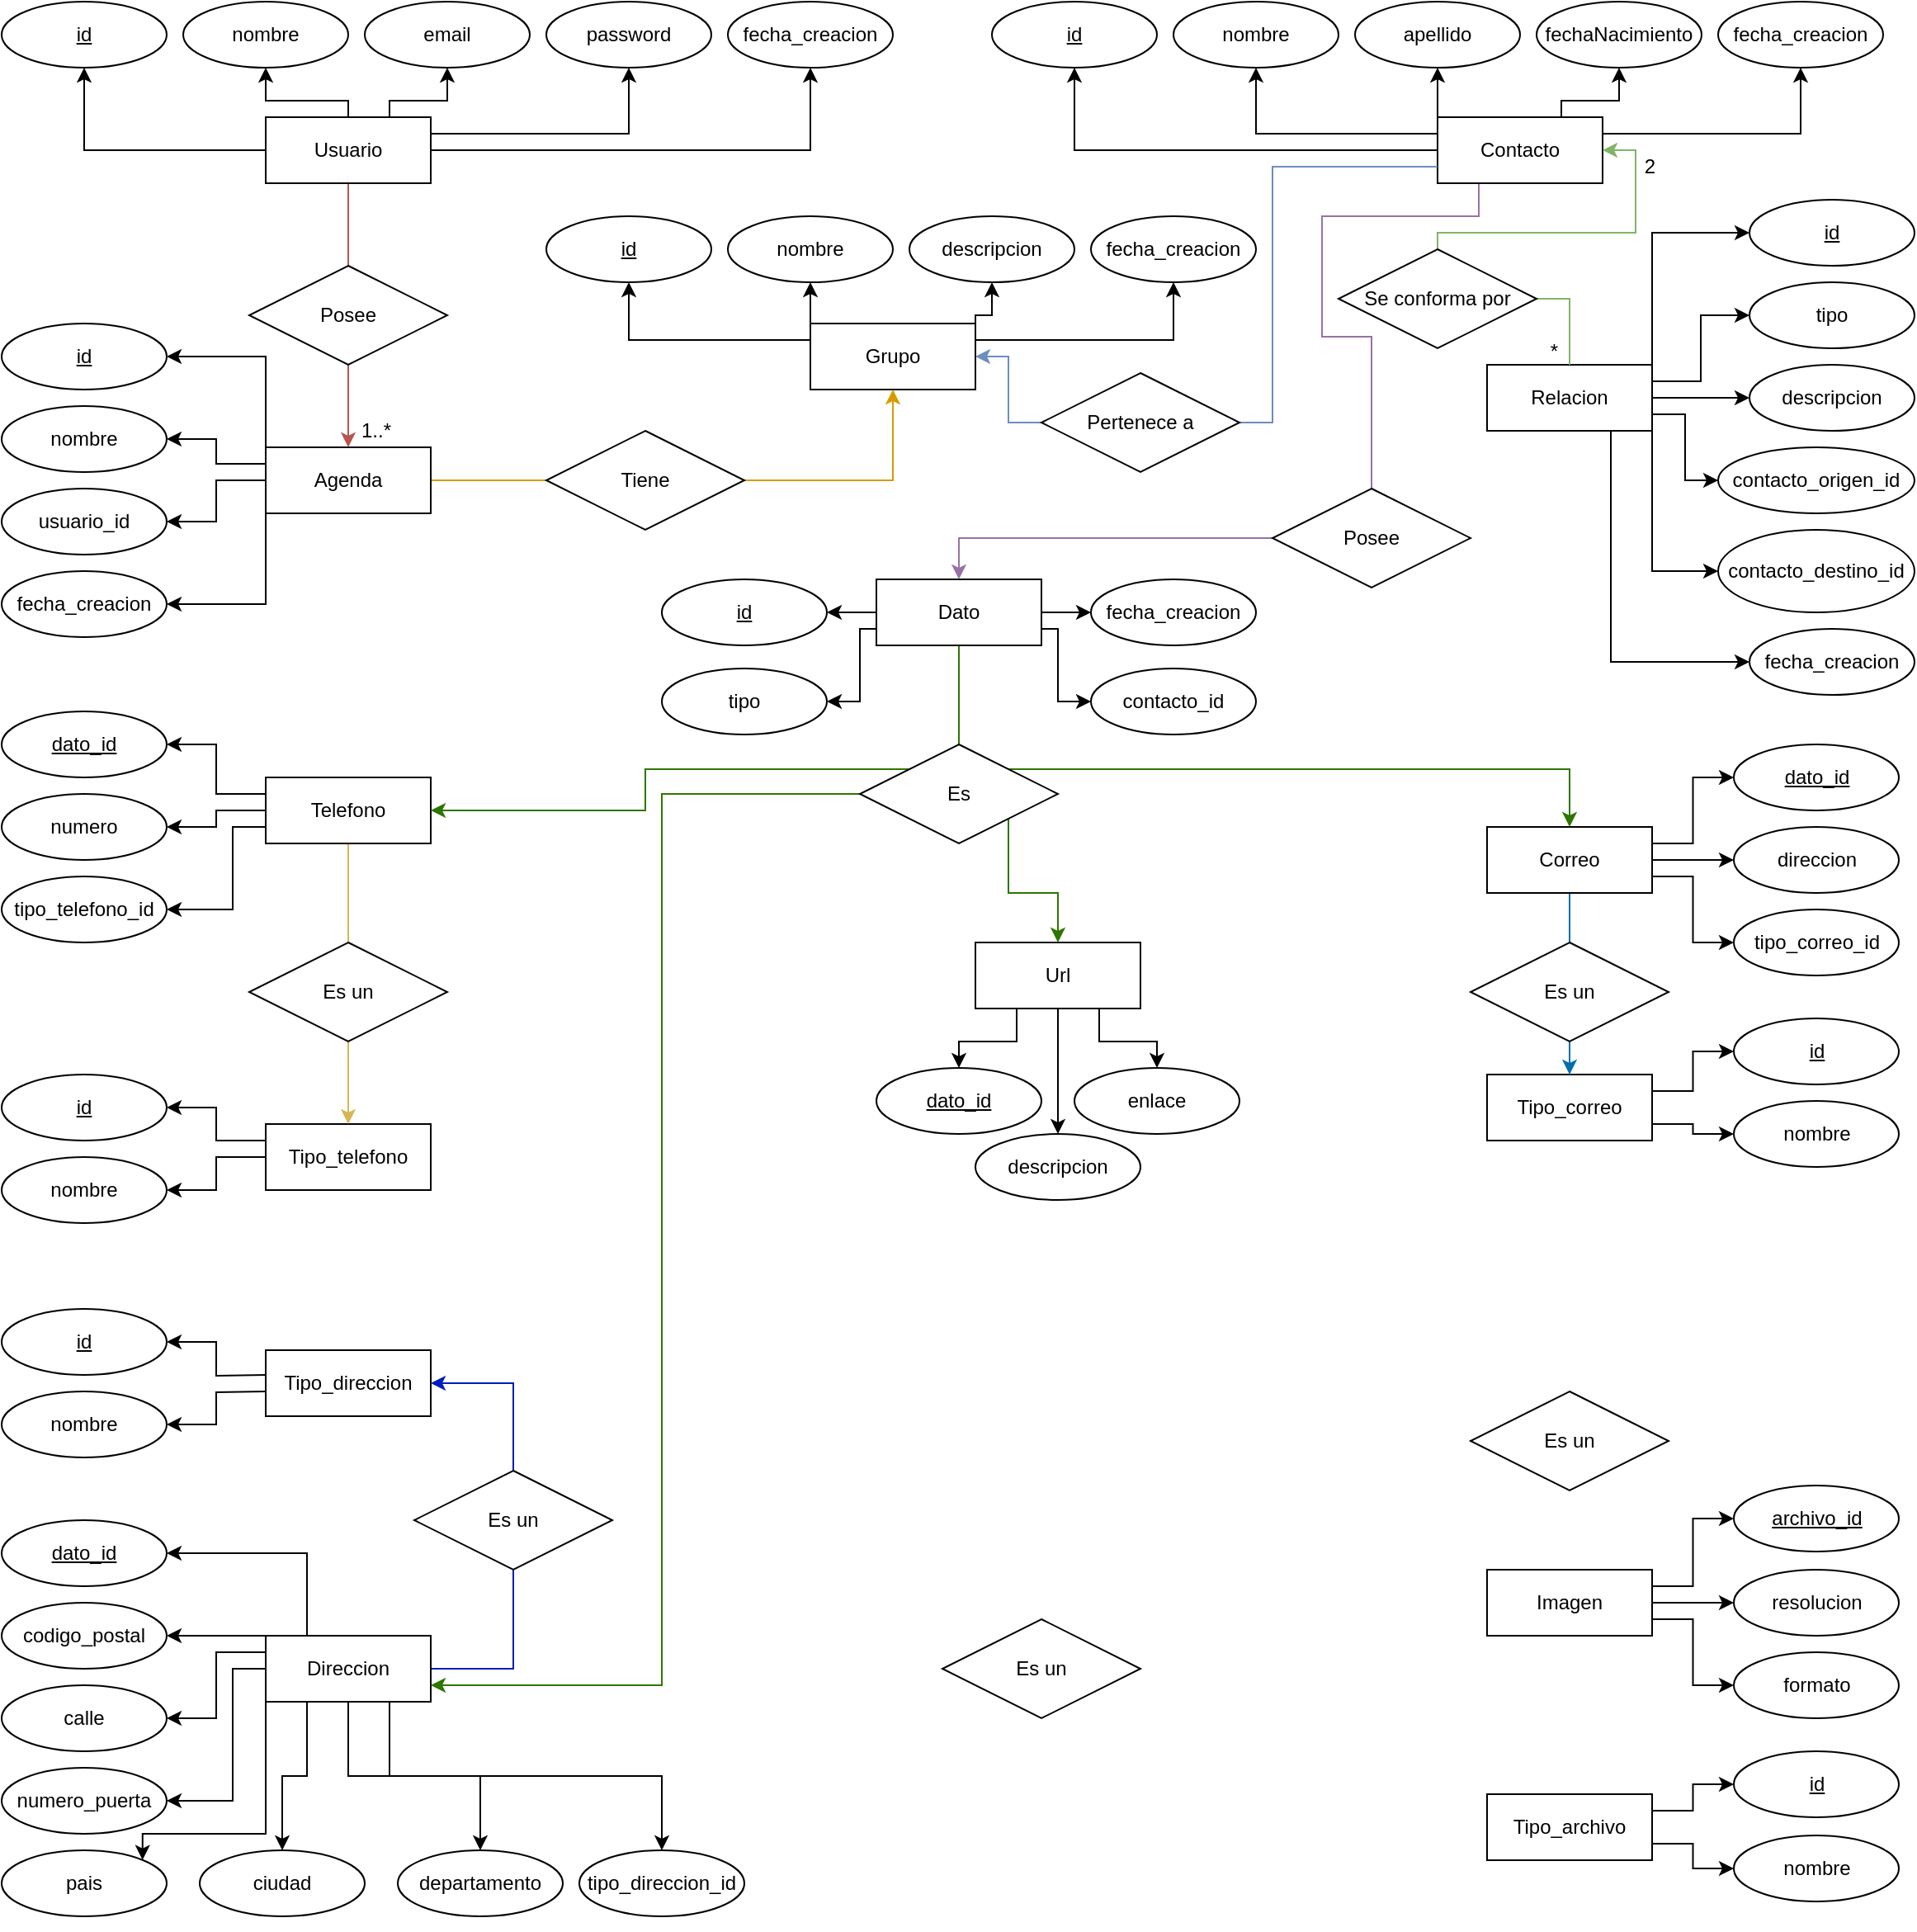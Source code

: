 <mxfile version="25.0.3">
  <diagram name="Página-1" id="xzADpgVo_dkYDp3r1AgU">
    <mxGraphModel dx="1434" dy="780" grid="1" gridSize="10" guides="1" tooltips="1" connect="1" arrows="1" fold="1" page="1" pageScale="1" pageWidth="1169" pageHeight="827" math="0" shadow="0">
      <root>
        <mxCell id="0" />
        <mxCell id="1" parent="0" />
        <mxCell id="diiy5bji2r4iPWg2NNT_-10" style="edgeStyle=orthogonalEdgeStyle;rounded=0;orthogonalLoop=1;jettySize=auto;html=1;entryX=0.5;entryY=1;entryDx=0;entryDy=0;" parent="1" source="diiy5bji2r4iPWg2NNT_-1" target="AHOMxlqq0fCrgZioV2p9-6" edge="1">
          <mxGeometry relative="1" as="geometry">
            <mxPoint x="60" y="70" as="targetPoint" />
          </mxGeometry>
        </mxCell>
        <mxCell id="diiy5bji2r4iPWg2NNT_-28" style="edgeStyle=orthogonalEdgeStyle;rounded=0;orthogonalLoop=1;jettySize=auto;html=1;exitX=0.5;exitY=1;exitDx=0;exitDy=0;endArrow=none;endFill=0;fillColor=#f8cecc;strokeColor=#b85450;" parent="1" source="diiy5bji2r4iPWg2NNT_-1" target="diiy5bji2r4iPWg2NNT_-27" edge="1">
          <mxGeometry relative="1" as="geometry" />
        </mxCell>
        <mxCell id="AHOMxlqq0fCrgZioV2p9-29" style="edgeStyle=orthogonalEdgeStyle;rounded=0;orthogonalLoop=1;jettySize=auto;html=1;exitX=0.5;exitY=0;exitDx=0;exitDy=0;entryX=0.5;entryY=1;entryDx=0;entryDy=0;" parent="1" source="diiy5bji2r4iPWg2NNT_-1" target="diiy5bji2r4iPWg2NNT_-5" edge="1">
          <mxGeometry relative="1" as="geometry">
            <Array as="points">
              <mxPoint x="220" y="70" />
              <mxPoint x="170" y="70" />
            </Array>
          </mxGeometry>
        </mxCell>
        <mxCell id="ktZHlVTQB4umDeRRJF_m-10" style="edgeStyle=orthogonalEdgeStyle;rounded=0;orthogonalLoop=1;jettySize=auto;html=1;exitX=1;exitY=0.5;exitDx=0;exitDy=0;entryX=0.5;entryY=1;entryDx=0;entryDy=0;" edge="1" parent="1" source="diiy5bji2r4iPWg2NNT_-1" target="ktZHlVTQB4umDeRRJF_m-5">
          <mxGeometry relative="1" as="geometry" />
        </mxCell>
        <mxCell id="ktZHlVTQB4umDeRRJF_m-11" style="edgeStyle=orthogonalEdgeStyle;rounded=0;orthogonalLoop=1;jettySize=auto;html=1;exitX=1;exitY=0.25;exitDx=0;exitDy=0;entryX=0.5;entryY=1;entryDx=0;entryDy=0;" edge="1" parent="1" source="diiy5bji2r4iPWg2NNT_-1" target="diiy5bji2r4iPWg2NNT_-3">
          <mxGeometry relative="1" as="geometry" />
        </mxCell>
        <mxCell id="ktZHlVTQB4umDeRRJF_m-12" style="edgeStyle=orthogonalEdgeStyle;rounded=0;orthogonalLoop=1;jettySize=auto;html=1;exitX=0.75;exitY=0;exitDx=0;exitDy=0;entryX=0.5;entryY=1;entryDx=0;entryDy=0;" edge="1" parent="1" source="diiy5bji2r4iPWg2NNT_-1" target="diiy5bji2r4iPWg2NNT_-4">
          <mxGeometry relative="1" as="geometry">
            <Array as="points">
              <mxPoint x="245" y="70" />
              <mxPoint x="280" y="70" />
            </Array>
          </mxGeometry>
        </mxCell>
        <mxCell id="diiy5bji2r4iPWg2NNT_-1" value="Usuario" style="whiteSpace=wrap;html=1;align=center;" parent="1" vertex="1">
          <mxGeometry x="170" y="80" width="100" height="40" as="geometry" />
        </mxCell>
        <mxCell id="diiy5bji2r4iPWg2NNT_-3" value="password" style="ellipse;whiteSpace=wrap;html=1;align=center;" parent="1" vertex="1">
          <mxGeometry x="340" y="10" width="100" height="40" as="geometry" />
        </mxCell>
        <mxCell id="diiy5bji2r4iPWg2NNT_-4" value="email" style="ellipse;whiteSpace=wrap;html=1;align=center;" parent="1" vertex="1">
          <mxGeometry x="230" y="10" width="100" height="40" as="geometry" />
        </mxCell>
        <mxCell id="diiy5bji2r4iPWg2NNT_-5" value="nombre" style="ellipse;whiteSpace=wrap;html=1;align=center;" parent="1" vertex="1">
          <mxGeometry x="120" y="10" width="100" height="40" as="geometry" />
        </mxCell>
        <mxCell id="ktZHlVTQB4umDeRRJF_m-18" style="edgeStyle=orthogonalEdgeStyle;rounded=0;orthogonalLoop=1;jettySize=auto;html=1;exitX=0;exitY=0;exitDx=0;exitDy=0;entryX=1;entryY=0.5;entryDx=0;entryDy=0;" edge="1" parent="1" source="diiy5bji2r4iPWg2NNT_-18" target="AHOMxlqq0fCrgZioV2p9-7">
          <mxGeometry relative="1" as="geometry" />
        </mxCell>
        <mxCell id="ktZHlVTQB4umDeRRJF_m-19" style="edgeStyle=orthogonalEdgeStyle;rounded=0;orthogonalLoop=1;jettySize=auto;html=1;exitX=0;exitY=0.25;exitDx=0;exitDy=0;entryX=1;entryY=0.5;entryDx=0;entryDy=0;" edge="1" parent="1" source="diiy5bji2r4iPWg2NNT_-18" target="diiy5bji2r4iPWg2NNT_-22">
          <mxGeometry relative="1" as="geometry" />
        </mxCell>
        <mxCell id="ktZHlVTQB4umDeRRJF_m-20" style="edgeStyle=orthogonalEdgeStyle;rounded=0;orthogonalLoop=1;jettySize=auto;html=1;exitX=0;exitY=0.5;exitDx=0;exitDy=0;entryX=1;entryY=0.5;entryDx=0;entryDy=0;" edge="1" parent="1" source="diiy5bji2r4iPWg2NNT_-18" target="diiy5bji2r4iPWg2NNT_-21">
          <mxGeometry relative="1" as="geometry" />
        </mxCell>
        <mxCell id="ktZHlVTQB4umDeRRJF_m-22" style="edgeStyle=orthogonalEdgeStyle;rounded=0;orthogonalLoop=1;jettySize=auto;html=1;exitX=0;exitY=1;exitDx=0;exitDy=0;entryX=1;entryY=0.5;entryDx=0;entryDy=0;" edge="1" parent="1" source="diiy5bji2r4iPWg2NNT_-18" target="ktZHlVTQB4umDeRRJF_m-15">
          <mxGeometry relative="1" as="geometry" />
        </mxCell>
        <mxCell id="ktZHlVTQB4umDeRRJF_m-36" style="edgeStyle=orthogonalEdgeStyle;rounded=0;orthogonalLoop=1;jettySize=auto;html=1;exitX=1;exitY=0.5;exitDx=0;exitDy=0;entryX=0;entryY=0.5;entryDx=0;entryDy=0;fillColor=#ffe6cc;strokeColor=#d79b00;endArrow=none;endFill=0;" edge="1" parent="1" source="diiy5bji2r4iPWg2NNT_-18" target="ktZHlVTQB4umDeRRJF_m-35">
          <mxGeometry relative="1" as="geometry" />
        </mxCell>
        <mxCell id="diiy5bji2r4iPWg2NNT_-18" value="Agenda" style="whiteSpace=wrap;html=1;align=center;" parent="1" vertex="1">
          <mxGeometry x="170" y="280" width="100" height="40" as="geometry" />
        </mxCell>
        <mxCell id="diiy5bji2r4iPWg2NNT_-21" value="usuario_id" style="ellipse;whiteSpace=wrap;html=1;align=center;" parent="1" vertex="1">
          <mxGeometry x="10" y="305" width="100" height="40" as="geometry" />
        </mxCell>
        <mxCell id="diiy5bji2r4iPWg2NNT_-22" value="nombre" style="ellipse;whiteSpace=wrap;html=1;align=center;" parent="1" vertex="1">
          <mxGeometry x="10" y="255" width="100" height="40" as="geometry" />
        </mxCell>
        <mxCell id="diiy5bji2r4iPWg2NNT_-29" style="edgeStyle=orthogonalEdgeStyle;rounded=0;orthogonalLoop=1;jettySize=auto;html=1;exitX=0.5;exitY=1;exitDx=0;exitDy=0;entryX=0.5;entryY=0;entryDx=0;entryDy=0;fillColor=#f8cecc;strokeColor=#b85450;" parent="1" source="diiy5bji2r4iPWg2NNT_-27" target="diiy5bji2r4iPWg2NNT_-18" edge="1">
          <mxGeometry relative="1" as="geometry" />
        </mxCell>
        <mxCell id="diiy5bji2r4iPWg2NNT_-27" value="Posee" style="shape=rhombus;perimeter=rhombusPerimeter;whiteSpace=wrap;html=1;align=center;" parent="1" vertex="1">
          <mxGeometry x="160" y="170" width="120" height="60" as="geometry" />
        </mxCell>
        <mxCell id="diiy5bji2r4iPWg2NNT_-33" value="1..*" style="resizable=0;html=1;whiteSpace=wrap;align=right;verticalAlign=bottom;" parent="1" connectable="0" vertex="1">
          <mxGeometry x="240.0" y="270.0" as="geometry">
            <mxPoint x="7" y="8" as="offset" />
          </mxGeometry>
        </mxCell>
        <mxCell id="AHOMxlqq0fCrgZioV2p9-32" style="edgeStyle=orthogonalEdgeStyle;rounded=0;orthogonalLoop=1;jettySize=auto;html=1;exitX=0.75;exitY=0;exitDx=0;exitDy=0;entryX=0.5;entryY=1;entryDx=0;entryDy=0;" parent="1" source="AHOMxlqq0fCrgZioV2p9-3" target="AHOMxlqq0fCrgZioV2p9-11" edge="1">
          <mxGeometry relative="1" as="geometry">
            <Array as="points">
              <mxPoint x="955" y="70" />
              <mxPoint x="990" y="70" />
            </Array>
          </mxGeometry>
        </mxCell>
        <mxCell id="AHOMxlqq0fCrgZioV2p9-36" style="edgeStyle=orthogonalEdgeStyle;rounded=0;orthogonalLoop=1;jettySize=auto;html=1;exitX=0;exitY=0.75;exitDx=0;exitDy=0;entryX=0.5;entryY=1;entryDx=0;entryDy=0;" parent="1" source="AHOMxlqq0fCrgZioV2p9-3" target="AHOMxlqq0fCrgZioV2p9-5" edge="1">
          <mxGeometry relative="1" as="geometry">
            <Array as="points">
              <mxPoint x="880" y="100" />
              <mxPoint x="660" y="100" />
            </Array>
          </mxGeometry>
        </mxCell>
        <mxCell id="AHOMxlqq0fCrgZioV2p9-37" style="edgeStyle=orthogonalEdgeStyle;rounded=0;orthogonalLoop=1;jettySize=auto;html=1;exitX=0;exitY=0.25;exitDx=0;exitDy=0;entryX=0.5;entryY=1;entryDx=0;entryDy=0;" parent="1" source="AHOMxlqq0fCrgZioV2p9-3" target="AHOMxlqq0fCrgZioV2p9-8" edge="1">
          <mxGeometry relative="1" as="geometry" />
        </mxCell>
        <mxCell id="ktZHlVTQB4umDeRRJF_m-7" style="edgeStyle=orthogonalEdgeStyle;rounded=0;orthogonalLoop=1;jettySize=auto;html=1;exitX=0.25;exitY=0;exitDx=0;exitDy=0;entryX=0.5;entryY=1;entryDx=0;entryDy=0;" edge="1" parent="1" source="AHOMxlqq0fCrgZioV2p9-3" target="AHOMxlqq0fCrgZioV2p9-9">
          <mxGeometry relative="1" as="geometry" />
        </mxCell>
        <mxCell id="ktZHlVTQB4umDeRRJF_m-8" style="edgeStyle=orthogonalEdgeStyle;rounded=0;orthogonalLoop=1;jettySize=auto;html=1;exitX=1;exitY=0.25;exitDx=0;exitDy=0;entryX=0.5;entryY=1;entryDx=0;entryDy=0;" edge="1" parent="1" source="AHOMxlqq0fCrgZioV2p9-3" target="ktZHlVTQB4umDeRRJF_m-4">
          <mxGeometry relative="1" as="geometry" />
        </mxCell>
        <mxCell id="ktZHlVTQB4umDeRRJF_m-45" style="edgeStyle=orthogonalEdgeStyle;rounded=0;orthogonalLoop=1;jettySize=auto;html=1;exitX=0.25;exitY=1;exitDx=0;exitDy=0;entryX=0.5;entryY=0;entryDx=0;entryDy=0;fillColor=#e1d5e7;strokeColor=#9673a6;endArrow=none;endFill=0;" edge="1" parent="1" source="AHOMxlqq0fCrgZioV2p9-3" target="ktZHlVTQB4umDeRRJF_m-44">
          <mxGeometry relative="1" as="geometry">
            <Array as="points">
              <mxPoint x="905" y="140" />
              <mxPoint x="810" y="140" />
              <mxPoint x="810" y="213" />
              <mxPoint x="840" y="213" />
            </Array>
          </mxGeometry>
        </mxCell>
        <mxCell id="AHOMxlqq0fCrgZioV2p9-3" value="Contacto" style="whiteSpace=wrap;html=1;align=center;" parent="1" vertex="1">
          <mxGeometry x="880" y="80" width="100" height="40" as="geometry" />
        </mxCell>
        <mxCell id="AHOMxlqq0fCrgZioV2p9-5" value="id" style="ellipse;whiteSpace=wrap;html=1;align=center;fontStyle=4;" parent="1" vertex="1">
          <mxGeometry x="610" y="10" width="100" height="40" as="geometry" />
        </mxCell>
        <mxCell id="AHOMxlqq0fCrgZioV2p9-6" value="id" style="ellipse;whiteSpace=wrap;html=1;align=center;fontStyle=4;" parent="1" vertex="1">
          <mxGeometry x="10" y="10" width="100" height="40" as="geometry" />
        </mxCell>
        <mxCell id="AHOMxlqq0fCrgZioV2p9-7" value="id" style="ellipse;whiteSpace=wrap;html=1;align=center;fontStyle=4;" parent="1" vertex="1">
          <mxGeometry x="10" y="205" width="100" height="40" as="geometry" />
        </mxCell>
        <mxCell id="AHOMxlqq0fCrgZioV2p9-8" value="nombre" style="ellipse;whiteSpace=wrap;html=1;align=center;" parent="1" vertex="1">
          <mxGeometry x="720" y="10" width="100" height="40" as="geometry" />
        </mxCell>
        <mxCell id="AHOMxlqq0fCrgZioV2p9-9" value="apellido" style="ellipse;whiteSpace=wrap;html=1;align=center;" parent="1" vertex="1">
          <mxGeometry x="830" y="10" width="100" height="40" as="geometry" />
        </mxCell>
        <mxCell id="AHOMxlqq0fCrgZioV2p9-11" value="fechaNacimiento" style="ellipse;whiteSpace=wrap;html=1;align=center;" parent="1" vertex="1">
          <mxGeometry x="940" y="10" width="100" height="40" as="geometry" />
        </mxCell>
        <mxCell id="AHOMxlqq0fCrgZioV2p9-44" style="edgeStyle=orthogonalEdgeStyle;rounded=0;orthogonalLoop=1;jettySize=auto;html=1;exitX=1;exitY=0;exitDx=0;exitDy=0;entryX=0;entryY=0.5;entryDx=0;entryDy=0;" parent="1" source="AHOMxlqq0fCrgZioV2p9-26" target="AHOMxlqq0fCrgZioV2p9-39" edge="1">
          <mxGeometry relative="1" as="geometry" />
        </mxCell>
        <mxCell id="AHOMxlqq0fCrgZioV2p9-45" style="edgeStyle=orthogonalEdgeStyle;rounded=0;orthogonalLoop=1;jettySize=auto;html=1;exitX=1;exitY=0.25;exitDx=0;exitDy=0;entryX=0;entryY=0.5;entryDx=0;entryDy=0;" parent="1" source="AHOMxlqq0fCrgZioV2p9-26" target="AHOMxlqq0fCrgZioV2p9-43" edge="1">
          <mxGeometry relative="1" as="geometry" />
        </mxCell>
        <mxCell id="AHOMxlqq0fCrgZioV2p9-46" style="edgeStyle=orthogonalEdgeStyle;rounded=0;orthogonalLoop=1;jettySize=auto;html=1;exitX=1;exitY=0.5;exitDx=0;exitDy=0;entryX=0;entryY=0.5;entryDx=0;entryDy=0;" parent="1" source="AHOMxlqq0fCrgZioV2p9-26" target="AHOMxlqq0fCrgZioV2p9-42" edge="1">
          <mxGeometry relative="1" as="geometry" />
        </mxCell>
        <mxCell id="AHOMxlqq0fCrgZioV2p9-47" style="edgeStyle=orthogonalEdgeStyle;rounded=0;orthogonalLoop=1;jettySize=auto;html=1;exitX=1;exitY=0.75;exitDx=0;exitDy=0;entryX=0;entryY=0.5;entryDx=0;entryDy=0;" parent="1" source="AHOMxlqq0fCrgZioV2p9-26" target="AHOMxlqq0fCrgZioV2p9-41" edge="1">
          <mxGeometry relative="1" as="geometry" />
        </mxCell>
        <mxCell id="AHOMxlqq0fCrgZioV2p9-48" style="edgeStyle=orthogonalEdgeStyle;rounded=0;orthogonalLoop=1;jettySize=auto;html=1;exitX=1;exitY=1;exitDx=0;exitDy=0;entryX=0;entryY=0.5;entryDx=0;entryDy=0;" parent="1" source="AHOMxlqq0fCrgZioV2p9-26" target="AHOMxlqq0fCrgZioV2p9-40" edge="1">
          <mxGeometry relative="1" as="geometry" />
        </mxCell>
        <mxCell id="ktZHlVTQB4umDeRRJF_m-17" style="edgeStyle=orthogonalEdgeStyle;rounded=0;orthogonalLoop=1;jettySize=auto;html=1;exitX=0.75;exitY=1;exitDx=0;exitDy=0;entryX=0;entryY=0.5;entryDx=0;entryDy=0;" edge="1" parent="1" source="AHOMxlqq0fCrgZioV2p9-26" target="ktZHlVTQB4umDeRRJF_m-16">
          <mxGeometry relative="1" as="geometry" />
        </mxCell>
        <mxCell id="AHOMxlqq0fCrgZioV2p9-26" value="Relacion" style="whiteSpace=wrap;html=1;align=center;" parent="1" vertex="1">
          <mxGeometry x="910" y="230" width="100" height="40" as="geometry" />
        </mxCell>
        <mxCell id="AHOMxlqq0fCrgZioV2p9-50" style="edgeStyle=orthogonalEdgeStyle;rounded=0;orthogonalLoop=1;jettySize=auto;html=1;exitX=1;exitY=0.5;exitDx=0;exitDy=0;entryX=0.5;entryY=0;entryDx=0;entryDy=0;fillColor=#d5e8d4;strokeColor=#82b366;endArrow=none;endFill=0;" parent="1" source="AHOMxlqq0fCrgZioV2p9-38" target="AHOMxlqq0fCrgZioV2p9-26" edge="1">
          <mxGeometry relative="1" as="geometry" />
        </mxCell>
        <mxCell id="AHOMxlqq0fCrgZioV2p9-51" style="edgeStyle=orthogonalEdgeStyle;rounded=0;orthogonalLoop=1;jettySize=auto;html=1;exitX=0.5;exitY=0;exitDx=0;exitDy=0;entryX=1;entryY=0.5;entryDx=0;entryDy=0;fillColor=#d5e8d4;strokeColor=#82b366;" parent="1" source="AHOMxlqq0fCrgZioV2p9-38" target="AHOMxlqq0fCrgZioV2p9-3" edge="1">
          <mxGeometry relative="1" as="geometry">
            <Array as="points">
              <mxPoint x="880" y="150" />
              <mxPoint x="1000" y="150" />
              <mxPoint x="1000" y="100" />
            </Array>
          </mxGeometry>
        </mxCell>
        <mxCell id="AHOMxlqq0fCrgZioV2p9-38" value="Se conforma por" style="shape=rhombus;perimeter=rhombusPerimeter;whiteSpace=wrap;html=1;align=center;" parent="1" vertex="1">
          <mxGeometry x="820" y="160" width="120" height="60" as="geometry" />
        </mxCell>
        <mxCell id="AHOMxlqq0fCrgZioV2p9-39" value="id" style="ellipse;whiteSpace=wrap;html=1;align=center;fontStyle=4;" parent="1" vertex="1">
          <mxGeometry x="1069" y="130" width="100" height="40" as="geometry" />
        </mxCell>
        <mxCell id="AHOMxlqq0fCrgZioV2p9-40" value="contacto_destino_id" style="ellipse;whiteSpace=wrap;html=1;align=center;" parent="1" vertex="1">
          <mxGeometry x="1050" y="330" width="119" height="50" as="geometry" />
        </mxCell>
        <mxCell id="AHOMxlqq0fCrgZioV2p9-41" value="contacto_origen_id" style="ellipse;whiteSpace=wrap;html=1;align=center;" parent="1" vertex="1">
          <mxGeometry x="1050" y="280" width="119" height="40" as="geometry" />
        </mxCell>
        <mxCell id="AHOMxlqq0fCrgZioV2p9-42" value="descripcion" style="ellipse;whiteSpace=wrap;html=1;align=center;" parent="1" vertex="1">
          <mxGeometry x="1069" y="230" width="100" height="40" as="geometry" />
        </mxCell>
        <mxCell id="AHOMxlqq0fCrgZioV2p9-43" value="tipo" style="ellipse;whiteSpace=wrap;html=1;align=center;" parent="1" vertex="1">
          <mxGeometry x="1069" y="180" width="100" height="40" as="geometry" />
        </mxCell>
        <mxCell id="ktZHlVTQB4umDeRRJF_m-4" value="fecha_creacion" style="ellipse;whiteSpace=wrap;html=1;align=center;" vertex="1" parent="1">
          <mxGeometry x="1050" y="10" width="100" height="40" as="geometry" />
        </mxCell>
        <mxCell id="ktZHlVTQB4umDeRRJF_m-5" value="fecha_creacion" style="ellipse;whiteSpace=wrap;html=1;align=center;" vertex="1" parent="1">
          <mxGeometry x="450" y="10" width="100" height="40" as="geometry" />
        </mxCell>
        <mxCell id="ktZHlVTQB4umDeRRJF_m-13" value="*" style="resizable=0;html=1;whiteSpace=wrap;align=right;verticalAlign=bottom;" connectable="0" vertex="1" parent="1">
          <mxGeometry x="820.0" y="230.0" as="geometry">
            <mxPoint x="134" as="offset" />
          </mxGeometry>
        </mxCell>
        <mxCell id="ktZHlVTQB4umDeRRJF_m-14" value="2" style="resizable=0;html=1;whiteSpace=wrap;align=right;verticalAlign=bottom;" connectable="0" vertex="1" parent="1">
          <mxGeometry x="990.0" y="110.0" as="geometry">
            <mxPoint x="23" y="8" as="offset" />
          </mxGeometry>
        </mxCell>
        <mxCell id="ktZHlVTQB4umDeRRJF_m-15" value="fecha_creacion" style="ellipse;whiteSpace=wrap;html=1;align=center;" vertex="1" parent="1">
          <mxGeometry x="10" y="355" width="100" height="40" as="geometry" />
        </mxCell>
        <mxCell id="ktZHlVTQB4umDeRRJF_m-16" value="fecha_creacion" style="ellipse;whiteSpace=wrap;html=1;align=center;" vertex="1" parent="1">
          <mxGeometry x="1069" y="390" width="100" height="40" as="geometry" />
        </mxCell>
        <mxCell id="ktZHlVTQB4umDeRRJF_m-30" style="edgeStyle=orthogonalEdgeStyle;rounded=0;orthogonalLoop=1;jettySize=auto;html=1;exitX=0;exitY=0.25;exitDx=0;exitDy=0;entryX=0.5;entryY=1;entryDx=0;entryDy=0;" edge="1" parent="1" source="ktZHlVTQB4umDeRRJF_m-23" target="ktZHlVTQB4umDeRRJF_m-28">
          <mxGeometry relative="1" as="geometry" />
        </mxCell>
        <mxCell id="ktZHlVTQB4umDeRRJF_m-31" style="edgeStyle=orthogonalEdgeStyle;rounded=0;orthogonalLoop=1;jettySize=auto;html=1;exitX=1;exitY=0.25;exitDx=0;exitDy=0;entryX=0.5;entryY=1;entryDx=0;entryDy=0;" edge="1" parent="1" source="ktZHlVTQB4umDeRRJF_m-23" target="ktZHlVTQB4umDeRRJF_m-29">
          <mxGeometry relative="1" as="geometry" />
        </mxCell>
        <mxCell id="ktZHlVTQB4umDeRRJF_m-33" style="edgeStyle=orthogonalEdgeStyle;rounded=0;orthogonalLoop=1;jettySize=auto;html=1;exitX=1;exitY=0;exitDx=0;exitDy=0;entryX=0.5;entryY=1;entryDx=0;entryDy=0;" edge="1" parent="1" source="ktZHlVTQB4umDeRRJF_m-23" target="ktZHlVTQB4umDeRRJF_m-26">
          <mxGeometry relative="1" as="geometry">
            <Array as="points">
              <mxPoint x="600" y="200" />
              <mxPoint x="610" y="200" />
            </Array>
          </mxGeometry>
        </mxCell>
        <mxCell id="ktZHlVTQB4umDeRRJF_m-34" style="edgeStyle=orthogonalEdgeStyle;rounded=0;orthogonalLoop=1;jettySize=auto;html=1;exitX=0;exitY=0;exitDx=0;exitDy=0;entryX=0.5;entryY=1;entryDx=0;entryDy=0;" edge="1" parent="1" source="ktZHlVTQB4umDeRRJF_m-23" target="ktZHlVTQB4umDeRRJF_m-24">
          <mxGeometry relative="1" as="geometry" />
        </mxCell>
        <mxCell id="ktZHlVTQB4umDeRRJF_m-23" value="Grupo" style="whiteSpace=wrap;html=1;align=center;" vertex="1" parent="1">
          <mxGeometry x="500" y="205" width="100" height="40" as="geometry" />
        </mxCell>
        <mxCell id="ktZHlVTQB4umDeRRJF_m-24" value="nombre" style="ellipse;whiteSpace=wrap;html=1;align=center;" vertex="1" parent="1">
          <mxGeometry x="450" y="140" width="100" height="40" as="geometry" />
        </mxCell>
        <mxCell id="ktZHlVTQB4umDeRRJF_m-40" style="edgeStyle=orthogonalEdgeStyle;rounded=0;orthogonalLoop=1;jettySize=auto;html=1;exitX=0;exitY=0.75;exitDx=0;exitDy=0;entryX=1;entryY=0.5;entryDx=0;entryDy=0;endArrow=none;endFill=0;fillColor=#dae8fc;strokeColor=#6c8ebf;" edge="1" parent="1" source="AHOMxlqq0fCrgZioV2p9-3" target="ktZHlVTQB4umDeRRJF_m-39">
          <mxGeometry relative="1" as="geometry">
            <Array as="points">
              <mxPoint x="780" y="110" />
              <mxPoint x="780" y="265" />
            </Array>
          </mxGeometry>
        </mxCell>
        <mxCell id="ktZHlVTQB4umDeRRJF_m-26" value="descripcion" style="ellipse;whiteSpace=wrap;html=1;align=center;" vertex="1" parent="1">
          <mxGeometry x="560" y="140" width="100" height="40" as="geometry" />
        </mxCell>
        <mxCell id="ktZHlVTQB4umDeRRJF_m-28" value="id" style="ellipse;whiteSpace=wrap;html=1;align=center;fontStyle=4;" vertex="1" parent="1">
          <mxGeometry x="340" y="140" width="100" height="40" as="geometry" />
        </mxCell>
        <mxCell id="ktZHlVTQB4umDeRRJF_m-29" value="fecha_creacion" style="ellipse;whiteSpace=wrap;html=1;align=center;" vertex="1" parent="1">
          <mxGeometry x="670" y="140" width="100" height="40" as="geometry" />
        </mxCell>
        <mxCell id="ktZHlVTQB4umDeRRJF_m-37" style="edgeStyle=orthogonalEdgeStyle;rounded=0;orthogonalLoop=1;jettySize=auto;html=1;exitX=1;exitY=0.5;exitDx=0;exitDy=0;entryX=0.5;entryY=1;entryDx=0;entryDy=0;fillColor=#ffe6cc;strokeColor=#d79b00;" edge="1" parent="1" source="ktZHlVTQB4umDeRRJF_m-35" target="ktZHlVTQB4umDeRRJF_m-23">
          <mxGeometry relative="1" as="geometry" />
        </mxCell>
        <mxCell id="ktZHlVTQB4umDeRRJF_m-35" value="Tiene" style="shape=rhombus;perimeter=rhombusPerimeter;whiteSpace=wrap;html=1;align=center;" vertex="1" parent="1">
          <mxGeometry x="340" y="270" width="120" height="60" as="geometry" />
        </mxCell>
        <mxCell id="ktZHlVTQB4umDeRRJF_m-41" style="edgeStyle=orthogonalEdgeStyle;rounded=0;orthogonalLoop=1;jettySize=auto;html=1;exitX=0;exitY=0.5;exitDx=0;exitDy=0;entryX=1;entryY=0.5;entryDx=0;entryDy=0;fillColor=#dae8fc;strokeColor=#6c8ebf;" edge="1" parent="1" source="ktZHlVTQB4umDeRRJF_m-39" target="ktZHlVTQB4umDeRRJF_m-23">
          <mxGeometry relative="1" as="geometry" />
        </mxCell>
        <mxCell id="ktZHlVTQB4umDeRRJF_m-39" value="Pertenece a" style="shape=rhombus;perimeter=rhombusPerimeter;whiteSpace=wrap;html=1;align=center;" vertex="1" parent="1">
          <mxGeometry x="640" y="235" width="120" height="60" as="geometry" />
        </mxCell>
        <mxCell id="ktZHlVTQB4umDeRRJF_m-52" style="edgeStyle=orthogonalEdgeStyle;rounded=0;orthogonalLoop=1;jettySize=auto;html=1;exitX=0;exitY=0.5;exitDx=0;exitDy=0;entryX=1;entryY=0.5;entryDx=0;entryDy=0;" edge="1" parent="1" source="ktZHlVTQB4umDeRRJF_m-43" target="ktZHlVTQB4umDeRRJF_m-48">
          <mxGeometry relative="1" as="geometry" />
        </mxCell>
        <mxCell id="ktZHlVTQB4umDeRRJF_m-53" style="edgeStyle=orthogonalEdgeStyle;rounded=0;orthogonalLoop=1;jettySize=auto;html=1;exitX=0;exitY=0.75;exitDx=0;exitDy=0;entryX=1;entryY=0.5;entryDx=0;entryDy=0;" edge="1" parent="1" source="ktZHlVTQB4umDeRRJF_m-43" target="ktZHlVTQB4umDeRRJF_m-50">
          <mxGeometry relative="1" as="geometry">
            <Array as="points">
              <mxPoint x="530" y="390" />
              <mxPoint x="530" y="434" />
            </Array>
          </mxGeometry>
        </mxCell>
        <mxCell id="ktZHlVTQB4umDeRRJF_m-54" style="edgeStyle=orthogonalEdgeStyle;rounded=0;orthogonalLoop=1;jettySize=auto;html=1;exitX=1;exitY=0.5;exitDx=0;exitDy=0;entryX=0;entryY=0.5;entryDx=0;entryDy=0;" edge="1" parent="1" source="ktZHlVTQB4umDeRRJF_m-43" target="ktZHlVTQB4umDeRRJF_m-49">
          <mxGeometry relative="1" as="geometry" />
        </mxCell>
        <mxCell id="ktZHlVTQB4umDeRRJF_m-55" style="edgeStyle=orthogonalEdgeStyle;rounded=0;orthogonalLoop=1;jettySize=auto;html=1;exitX=1;exitY=0.75;exitDx=0;exitDy=0;entryX=0;entryY=0.5;entryDx=0;entryDy=0;" edge="1" parent="1" source="ktZHlVTQB4umDeRRJF_m-43" target="ktZHlVTQB4umDeRRJF_m-51">
          <mxGeometry relative="1" as="geometry">
            <Array as="points">
              <mxPoint x="650" y="390" />
              <mxPoint x="650" y="434" />
            </Array>
          </mxGeometry>
        </mxCell>
        <mxCell id="ktZHlVTQB4umDeRRJF_m-75" style="edgeStyle=orthogonalEdgeStyle;rounded=0;orthogonalLoop=1;jettySize=auto;html=1;exitX=0.5;exitY=1;exitDx=0;exitDy=0;entryX=0.5;entryY=0;entryDx=0;entryDy=0;fillColor=#60a917;strokeColor=#2D7600;endArrow=none;endFill=0;" edge="1" parent="1" source="ktZHlVTQB4umDeRRJF_m-43" target="ktZHlVTQB4umDeRRJF_m-74">
          <mxGeometry relative="1" as="geometry" />
        </mxCell>
        <mxCell id="ktZHlVTQB4umDeRRJF_m-43" value="Dato" style="whiteSpace=wrap;html=1;align=center;" vertex="1" parent="1">
          <mxGeometry x="540" y="360" width="100" height="40" as="geometry" />
        </mxCell>
        <mxCell id="ktZHlVTQB4umDeRRJF_m-47" style="edgeStyle=orthogonalEdgeStyle;rounded=0;orthogonalLoop=1;jettySize=auto;html=1;exitX=0;exitY=0.5;exitDx=0;exitDy=0;entryX=0.5;entryY=0;entryDx=0;entryDy=0;fillColor=#e1d5e7;strokeColor=#9673a6;" edge="1" parent="1" source="ktZHlVTQB4umDeRRJF_m-44" target="ktZHlVTQB4umDeRRJF_m-43">
          <mxGeometry relative="1" as="geometry" />
        </mxCell>
        <mxCell id="ktZHlVTQB4umDeRRJF_m-44" value="Posee" style="shape=rhombus;perimeter=rhombusPerimeter;whiteSpace=wrap;html=1;align=center;" vertex="1" parent="1">
          <mxGeometry x="780" y="305" width="120" height="60" as="geometry" />
        </mxCell>
        <mxCell id="ktZHlVTQB4umDeRRJF_m-48" value="id" style="ellipse;whiteSpace=wrap;html=1;align=center;fontStyle=4;" vertex="1" parent="1">
          <mxGeometry x="410" y="360" width="100" height="40" as="geometry" />
        </mxCell>
        <mxCell id="ktZHlVTQB4umDeRRJF_m-49" value="fecha_creacion" style="ellipse;whiteSpace=wrap;html=1;align=center;" vertex="1" parent="1">
          <mxGeometry x="670" y="360" width="100" height="40" as="geometry" />
        </mxCell>
        <mxCell id="ktZHlVTQB4umDeRRJF_m-50" value="tipo" style="ellipse;whiteSpace=wrap;html=1;align=center;" vertex="1" parent="1">
          <mxGeometry x="410" y="414" width="100" height="40" as="geometry" />
        </mxCell>
        <mxCell id="ktZHlVTQB4umDeRRJF_m-51" value="contacto_id" style="ellipse;whiteSpace=wrap;html=1;align=center;" vertex="1" parent="1">
          <mxGeometry x="670" y="414" width="100" height="40" as="geometry" />
        </mxCell>
        <mxCell id="ktZHlVTQB4umDeRRJF_m-61" style="edgeStyle=orthogonalEdgeStyle;rounded=0;orthogonalLoop=1;jettySize=auto;html=1;exitX=0;exitY=0.25;exitDx=0;exitDy=0;entryX=1;entryY=0.5;entryDx=0;entryDy=0;" edge="1" parent="1" source="ktZHlVTQB4umDeRRJF_m-56" target="ktZHlVTQB4umDeRRJF_m-58">
          <mxGeometry relative="1" as="geometry" />
        </mxCell>
        <mxCell id="ktZHlVTQB4umDeRRJF_m-62" style="edgeStyle=orthogonalEdgeStyle;rounded=0;orthogonalLoop=1;jettySize=auto;html=1;exitX=0;exitY=0.5;exitDx=0;exitDy=0;entryX=1;entryY=0.5;entryDx=0;entryDy=0;" edge="1" parent="1" source="ktZHlVTQB4umDeRRJF_m-56" target="ktZHlVTQB4umDeRRJF_m-59">
          <mxGeometry relative="1" as="geometry" />
        </mxCell>
        <mxCell id="ktZHlVTQB4umDeRRJF_m-63" style="edgeStyle=orthogonalEdgeStyle;rounded=0;orthogonalLoop=1;jettySize=auto;html=1;exitX=0;exitY=0.75;exitDx=0;exitDy=0;entryX=1;entryY=0.5;entryDx=0;entryDy=0;" edge="1" parent="1" source="ktZHlVTQB4umDeRRJF_m-56" target="ktZHlVTQB4umDeRRJF_m-60">
          <mxGeometry relative="1" as="geometry">
            <Array as="points">
              <mxPoint x="150" y="510" />
              <mxPoint x="150" y="560" />
            </Array>
          </mxGeometry>
        </mxCell>
        <mxCell id="ktZHlVTQB4umDeRRJF_m-72" style="edgeStyle=orthogonalEdgeStyle;rounded=0;orthogonalLoop=1;jettySize=auto;html=1;exitX=0.5;exitY=1;exitDx=0;exitDy=0;endArrow=none;endFill=0;fillColor=#fff2cc;strokeColor=#d6b656;" edge="1" parent="1" source="ktZHlVTQB4umDeRRJF_m-56" target="ktZHlVTQB4umDeRRJF_m-71">
          <mxGeometry relative="1" as="geometry" />
        </mxCell>
        <mxCell id="ktZHlVTQB4umDeRRJF_m-56" value="Telefono" style="whiteSpace=wrap;html=1;align=center;" vertex="1" parent="1">
          <mxGeometry x="170" y="480" width="100" height="40" as="geometry" />
        </mxCell>
        <mxCell id="ktZHlVTQB4umDeRRJF_m-58" value="dato_id" style="ellipse;whiteSpace=wrap;html=1;align=center;fontStyle=4;" vertex="1" parent="1">
          <mxGeometry x="10" y="440" width="100" height="40" as="geometry" />
        </mxCell>
        <mxCell id="ktZHlVTQB4umDeRRJF_m-59" value="numero" style="ellipse;whiteSpace=wrap;html=1;align=center;" vertex="1" parent="1">
          <mxGeometry x="10" y="490" width="100" height="40" as="geometry" />
        </mxCell>
        <mxCell id="ktZHlVTQB4umDeRRJF_m-60" value="tipo_telefono_id" style="ellipse;whiteSpace=wrap;html=1;align=center;" vertex="1" parent="1">
          <mxGeometry x="10" y="540" width="100" height="40" as="geometry" />
        </mxCell>
        <mxCell id="ktZHlVTQB4umDeRRJF_m-64" style="edgeStyle=orthogonalEdgeStyle;rounded=0;orthogonalLoop=1;jettySize=auto;html=1;exitX=0;exitY=0.25;exitDx=0;exitDy=0;entryX=1;entryY=0.5;entryDx=0;entryDy=0;" edge="1" source="ktZHlVTQB4umDeRRJF_m-67" target="ktZHlVTQB4umDeRRJF_m-68" parent="1">
          <mxGeometry relative="1" as="geometry" />
        </mxCell>
        <mxCell id="ktZHlVTQB4umDeRRJF_m-65" style="edgeStyle=orthogonalEdgeStyle;rounded=0;orthogonalLoop=1;jettySize=auto;html=1;exitX=0;exitY=0.5;exitDx=0;exitDy=0;entryX=1;entryY=0.5;entryDx=0;entryDy=0;" edge="1" source="ktZHlVTQB4umDeRRJF_m-67" target="ktZHlVTQB4umDeRRJF_m-69" parent="1">
          <mxGeometry relative="1" as="geometry" />
        </mxCell>
        <mxCell id="ktZHlVTQB4umDeRRJF_m-67" value="Tipo_telefono" style="whiteSpace=wrap;html=1;align=center;" vertex="1" parent="1">
          <mxGeometry x="170" y="690" width="100" height="40" as="geometry" />
        </mxCell>
        <mxCell id="ktZHlVTQB4umDeRRJF_m-68" value="id" style="ellipse;whiteSpace=wrap;html=1;align=center;fontStyle=4;" vertex="1" parent="1">
          <mxGeometry x="10" y="660" width="100" height="40" as="geometry" />
        </mxCell>
        <mxCell id="ktZHlVTQB4umDeRRJF_m-69" value="nombre" style="ellipse;whiteSpace=wrap;html=1;align=center;" vertex="1" parent="1">
          <mxGeometry x="10" y="710" width="100" height="40" as="geometry" />
        </mxCell>
        <mxCell id="ktZHlVTQB4umDeRRJF_m-73" style="edgeStyle=orthogonalEdgeStyle;rounded=0;orthogonalLoop=1;jettySize=auto;html=1;exitX=0.5;exitY=1;exitDx=0;exitDy=0;entryX=0.5;entryY=0;entryDx=0;entryDy=0;fillColor=#fff2cc;strokeColor=#d6b656;" edge="1" parent="1" source="ktZHlVTQB4umDeRRJF_m-71" target="ktZHlVTQB4umDeRRJF_m-67">
          <mxGeometry relative="1" as="geometry" />
        </mxCell>
        <mxCell id="ktZHlVTQB4umDeRRJF_m-71" value="Es un" style="shape=rhombus;perimeter=rhombusPerimeter;whiteSpace=wrap;html=1;align=center;" vertex="1" parent="1">
          <mxGeometry x="160" y="580" width="120" height="60" as="geometry" />
        </mxCell>
        <mxCell id="ktZHlVTQB4umDeRRJF_m-79" style="edgeStyle=orthogonalEdgeStyle;rounded=0;orthogonalLoop=1;jettySize=auto;html=1;exitX=0;exitY=0;exitDx=0;exitDy=0;entryX=1;entryY=0.5;entryDx=0;entryDy=0;fillColor=#60a917;strokeColor=#2D7600;" edge="1" parent="1" source="ktZHlVTQB4umDeRRJF_m-74" target="ktZHlVTQB4umDeRRJF_m-56">
          <mxGeometry relative="1" as="geometry" />
        </mxCell>
        <mxCell id="ktZHlVTQB4umDeRRJF_m-110" style="edgeStyle=orthogonalEdgeStyle;rounded=0;orthogonalLoop=1;jettySize=auto;html=1;exitX=1;exitY=0;exitDx=0;exitDy=0;entryX=0.5;entryY=0;entryDx=0;entryDy=0;fillColor=#60a917;strokeColor=#2D7600;" edge="1" parent="1" source="ktZHlVTQB4umDeRRJF_m-74" target="ktZHlVTQB4umDeRRJF_m-89">
          <mxGeometry relative="1" as="geometry" />
        </mxCell>
        <mxCell id="ktZHlVTQB4umDeRRJF_m-112" style="edgeStyle=orthogonalEdgeStyle;rounded=0;orthogonalLoop=1;jettySize=auto;html=1;exitX=1;exitY=1;exitDx=0;exitDy=0;entryX=0.5;entryY=0;entryDx=0;entryDy=0;fillColor=#60a917;strokeColor=#2D7600;" edge="1" parent="1" source="ktZHlVTQB4umDeRRJF_m-74" target="ktZHlVTQB4umDeRRJF_m-80">
          <mxGeometry relative="1" as="geometry" />
        </mxCell>
        <mxCell id="ktZHlVTQB4umDeRRJF_m-157" style="edgeStyle=orthogonalEdgeStyle;rounded=0;orthogonalLoop=1;jettySize=auto;html=1;exitX=0;exitY=0.5;exitDx=0;exitDy=0;entryX=1;entryY=0.75;entryDx=0;entryDy=0;fillColor=#60a917;strokeColor=#2D7600;" edge="1" parent="1" source="ktZHlVTQB4umDeRRJF_m-74" target="ktZHlVTQB4umDeRRJF_m-111">
          <mxGeometry relative="1" as="geometry">
            <Array as="points">
              <mxPoint x="410" y="490" />
              <mxPoint x="410" y="1030" />
            </Array>
          </mxGeometry>
        </mxCell>
        <mxCell id="ktZHlVTQB4umDeRRJF_m-74" value="Es" style="shape=rhombus;perimeter=rhombusPerimeter;whiteSpace=wrap;html=1;align=center;" vertex="1" parent="1">
          <mxGeometry x="530" y="460" width="120" height="60" as="geometry" />
        </mxCell>
        <mxCell id="ktZHlVTQB4umDeRRJF_m-86" style="edgeStyle=orthogonalEdgeStyle;rounded=0;orthogonalLoop=1;jettySize=auto;html=1;exitX=0.25;exitY=1;exitDx=0;exitDy=0;entryX=0.5;entryY=0;entryDx=0;entryDy=0;" edge="1" parent="1" source="ktZHlVTQB4umDeRRJF_m-80" target="ktZHlVTQB4umDeRRJF_m-83">
          <mxGeometry relative="1" as="geometry" />
        </mxCell>
        <mxCell id="ktZHlVTQB4umDeRRJF_m-87" style="edgeStyle=orthogonalEdgeStyle;rounded=0;orthogonalLoop=1;jettySize=auto;html=1;exitX=0.75;exitY=1;exitDx=0;exitDy=0;entryX=0.5;entryY=0;entryDx=0;entryDy=0;" edge="1" parent="1" source="ktZHlVTQB4umDeRRJF_m-80" target="ktZHlVTQB4umDeRRJF_m-84">
          <mxGeometry relative="1" as="geometry" />
        </mxCell>
        <mxCell id="ktZHlVTQB4umDeRRJF_m-88" style="edgeStyle=orthogonalEdgeStyle;rounded=0;orthogonalLoop=1;jettySize=auto;html=1;exitX=0.5;exitY=1;exitDx=0;exitDy=0;entryX=0.5;entryY=0;entryDx=0;entryDy=0;" edge="1" parent="1" source="ktZHlVTQB4umDeRRJF_m-80" target="ktZHlVTQB4umDeRRJF_m-85">
          <mxGeometry relative="1" as="geometry" />
        </mxCell>
        <mxCell id="ktZHlVTQB4umDeRRJF_m-80" value="Url" style="whiteSpace=wrap;html=1;align=center;" vertex="1" parent="1">
          <mxGeometry x="600" y="580" width="100" height="40" as="geometry" />
        </mxCell>
        <mxCell id="ktZHlVTQB4umDeRRJF_m-83" value="dato_id" style="ellipse;whiteSpace=wrap;html=1;align=center;fontStyle=4;" vertex="1" parent="1">
          <mxGeometry x="540" y="656" width="100" height="40" as="geometry" />
        </mxCell>
        <mxCell id="ktZHlVTQB4umDeRRJF_m-84" value="enlace" style="ellipse;whiteSpace=wrap;html=1;align=center;" vertex="1" parent="1">
          <mxGeometry x="660" y="656" width="100" height="40" as="geometry" />
        </mxCell>
        <mxCell id="ktZHlVTQB4umDeRRJF_m-85" value="descripcion" style="ellipse;whiteSpace=wrap;html=1;align=center;" vertex="1" parent="1">
          <mxGeometry x="600" y="696" width="100" height="40" as="geometry" />
        </mxCell>
        <mxCell id="ktZHlVTQB4umDeRRJF_m-93" style="edgeStyle=orthogonalEdgeStyle;rounded=0;orthogonalLoop=1;jettySize=auto;html=1;exitX=1;exitY=0.25;exitDx=0;exitDy=0;entryX=0;entryY=0.5;entryDx=0;entryDy=0;" edge="1" parent="1" source="ktZHlVTQB4umDeRRJF_m-89" target="ktZHlVTQB4umDeRRJF_m-91">
          <mxGeometry relative="1" as="geometry" />
        </mxCell>
        <mxCell id="ktZHlVTQB4umDeRRJF_m-94" style="edgeStyle=orthogonalEdgeStyle;rounded=0;orthogonalLoop=1;jettySize=auto;html=1;exitX=1;exitY=0.75;exitDx=0;exitDy=0;entryX=0;entryY=0.5;entryDx=0;entryDy=0;" edge="1" parent="1" source="ktZHlVTQB4umDeRRJF_m-89" target="ktZHlVTQB4umDeRRJF_m-92">
          <mxGeometry relative="1" as="geometry" />
        </mxCell>
        <mxCell id="ktZHlVTQB4umDeRRJF_m-95" style="edgeStyle=orthogonalEdgeStyle;rounded=0;orthogonalLoop=1;jettySize=auto;html=1;exitX=1;exitY=0.5;exitDx=0;exitDy=0;entryX=0;entryY=0.5;entryDx=0;entryDy=0;" edge="1" parent="1" source="ktZHlVTQB4umDeRRJF_m-89" target="ktZHlVTQB4umDeRRJF_m-90">
          <mxGeometry relative="1" as="geometry" />
        </mxCell>
        <mxCell id="ktZHlVTQB4umDeRRJF_m-107" value="" style="edgeStyle=orthogonalEdgeStyle;rounded=0;orthogonalLoop=1;jettySize=auto;html=1;fillColor=#1ba1e2;strokeColor=#006EAF;endArrow=none;endFill=0;" edge="1" parent="1" source="ktZHlVTQB4umDeRRJF_m-89" target="ktZHlVTQB4umDeRRJF_m-104">
          <mxGeometry relative="1" as="geometry" />
        </mxCell>
        <mxCell id="ktZHlVTQB4umDeRRJF_m-89" value="Correo" style="whiteSpace=wrap;html=1;align=center;" vertex="1" parent="1">
          <mxGeometry x="910" y="510" width="100" height="40" as="geometry" />
        </mxCell>
        <mxCell id="ktZHlVTQB4umDeRRJF_m-90" value="direccion" style="ellipse;whiteSpace=wrap;html=1;align=center;" vertex="1" parent="1">
          <mxGeometry x="1059.5" y="510" width="100" height="40" as="geometry" />
        </mxCell>
        <mxCell id="ktZHlVTQB4umDeRRJF_m-91" value="dato_id" style="ellipse;whiteSpace=wrap;html=1;align=center;fontStyle=4;" vertex="1" parent="1">
          <mxGeometry x="1059.5" y="460" width="100" height="40" as="geometry" />
        </mxCell>
        <mxCell id="ktZHlVTQB4umDeRRJF_m-92" value="tipo_correo_id" style="ellipse;whiteSpace=wrap;html=1;align=center;" vertex="1" parent="1">
          <mxGeometry x="1059.5" y="560" width="100" height="40" as="geometry" />
        </mxCell>
        <mxCell id="ktZHlVTQB4umDeRRJF_m-101" value="id" style="ellipse;whiteSpace=wrap;html=1;align=center;fontStyle=4;" vertex="1" parent="1">
          <mxGeometry x="1059.5" y="626" width="100" height="40" as="geometry" />
        </mxCell>
        <mxCell id="ktZHlVTQB4umDeRRJF_m-102" value="nombre" style="ellipse;whiteSpace=wrap;html=1;align=center;" vertex="1" parent="1">
          <mxGeometry x="1059.5" y="676" width="100" height="40" as="geometry" />
        </mxCell>
        <mxCell id="ktZHlVTQB4umDeRRJF_m-105" style="edgeStyle=orthogonalEdgeStyle;rounded=0;orthogonalLoop=1;jettySize=auto;html=1;exitX=1;exitY=0.25;exitDx=0;exitDy=0;entryX=0;entryY=0.5;entryDx=0;entryDy=0;" edge="1" parent="1" source="ktZHlVTQB4umDeRRJF_m-103" target="ktZHlVTQB4umDeRRJF_m-101">
          <mxGeometry relative="1" as="geometry" />
        </mxCell>
        <mxCell id="ktZHlVTQB4umDeRRJF_m-106" style="edgeStyle=orthogonalEdgeStyle;rounded=0;orthogonalLoop=1;jettySize=auto;html=1;exitX=1;exitY=0.75;exitDx=0;exitDy=0;entryX=0;entryY=0.5;entryDx=0;entryDy=0;" edge="1" parent="1" source="ktZHlVTQB4umDeRRJF_m-103" target="ktZHlVTQB4umDeRRJF_m-102">
          <mxGeometry relative="1" as="geometry" />
        </mxCell>
        <mxCell id="ktZHlVTQB4umDeRRJF_m-103" value="Tipo_correo" style="whiteSpace=wrap;html=1;align=center;" vertex="1" parent="1">
          <mxGeometry x="910" y="660" width="100" height="40" as="geometry" />
        </mxCell>
        <mxCell id="ktZHlVTQB4umDeRRJF_m-109" value="" style="edgeStyle=orthogonalEdgeStyle;rounded=0;orthogonalLoop=1;jettySize=auto;html=1;fillColor=#1ba1e2;strokeColor=#006EAF;" edge="1" parent="1" source="ktZHlVTQB4umDeRRJF_m-104" target="ktZHlVTQB4umDeRRJF_m-103">
          <mxGeometry relative="1" as="geometry" />
        </mxCell>
        <mxCell id="ktZHlVTQB4umDeRRJF_m-104" value="Es un" style="shape=rhombus;perimeter=rhombusPerimeter;whiteSpace=wrap;html=1;align=center;" vertex="1" parent="1">
          <mxGeometry x="900" y="580" width="120" height="60" as="geometry" />
        </mxCell>
        <mxCell id="ktZHlVTQB4umDeRRJF_m-142" style="edgeStyle=orthogonalEdgeStyle;rounded=0;orthogonalLoop=1;jettySize=auto;html=1;exitX=0.25;exitY=0;exitDx=0;exitDy=0;entryX=1;entryY=0.5;entryDx=0;entryDy=0;" edge="1" parent="1" source="ktZHlVTQB4umDeRRJF_m-111" target="ktZHlVTQB4umDeRRJF_m-114">
          <mxGeometry relative="1" as="geometry" />
        </mxCell>
        <mxCell id="ktZHlVTQB4umDeRRJF_m-143" style="edgeStyle=orthogonalEdgeStyle;rounded=0;orthogonalLoop=1;jettySize=auto;html=1;exitX=0;exitY=0;exitDx=0;exitDy=0;entryX=1;entryY=0.5;entryDx=0;entryDy=0;" edge="1" parent="1" source="ktZHlVTQB4umDeRRJF_m-111" target="ktZHlVTQB4umDeRRJF_m-129">
          <mxGeometry relative="1" as="geometry">
            <Array as="points">
              <mxPoint x="160" y="1000" />
              <mxPoint x="160" y="1000" />
            </Array>
          </mxGeometry>
        </mxCell>
        <mxCell id="ktZHlVTQB4umDeRRJF_m-144" style="edgeStyle=orthogonalEdgeStyle;rounded=0;orthogonalLoop=1;jettySize=auto;html=1;exitX=0;exitY=0.25;exitDx=0;exitDy=0;entryX=1;entryY=0.5;entryDx=0;entryDy=0;" edge="1" parent="1" source="ktZHlVTQB4umDeRRJF_m-111" target="ktZHlVTQB4umDeRRJF_m-124">
          <mxGeometry relative="1" as="geometry" />
        </mxCell>
        <mxCell id="ktZHlVTQB4umDeRRJF_m-145" style="edgeStyle=orthogonalEdgeStyle;rounded=0;orthogonalLoop=1;jettySize=auto;html=1;exitX=0;exitY=0.5;exitDx=0;exitDy=0;entryX=1;entryY=0.5;entryDx=0;entryDy=0;" edge="1" parent="1" source="ktZHlVTQB4umDeRRJF_m-111" target="ktZHlVTQB4umDeRRJF_m-125">
          <mxGeometry relative="1" as="geometry">
            <Array as="points">
              <mxPoint x="150" y="1020" />
              <mxPoint x="150" y="1100" />
            </Array>
          </mxGeometry>
        </mxCell>
        <mxCell id="ktZHlVTQB4umDeRRJF_m-148" style="edgeStyle=orthogonalEdgeStyle;rounded=0;orthogonalLoop=1;jettySize=auto;html=1;exitX=0;exitY=1;exitDx=0;exitDy=0;entryX=1;entryY=0;entryDx=0;entryDy=0;" edge="1" parent="1" source="ktZHlVTQB4umDeRRJF_m-111" target="ktZHlVTQB4umDeRRJF_m-128">
          <mxGeometry relative="1" as="geometry">
            <Array as="points">
              <mxPoint x="170" y="1120" />
              <mxPoint x="95" y="1120" />
            </Array>
          </mxGeometry>
        </mxCell>
        <mxCell id="ktZHlVTQB4umDeRRJF_m-149" style="edgeStyle=orthogonalEdgeStyle;rounded=0;orthogonalLoop=1;jettySize=auto;html=1;exitX=0.25;exitY=1;exitDx=0;exitDy=0;entryX=0.5;entryY=0;entryDx=0;entryDy=0;" edge="1" parent="1" source="ktZHlVTQB4umDeRRJF_m-111" target="ktZHlVTQB4umDeRRJF_m-126">
          <mxGeometry relative="1" as="geometry" />
        </mxCell>
        <mxCell id="ktZHlVTQB4umDeRRJF_m-150" style="edgeStyle=orthogonalEdgeStyle;rounded=0;orthogonalLoop=1;jettySize=auto;html=1;exitX=0.5;exitY=1;exitDx=0;exitDy=0;entryX=0.5;entryY=0;entryDx=0;entryDy=0;" edge="1" parent="1" source="ktZHlVTQB4umDeRRJF_m-111" target="ktZHlVTQB4umDeRRJF_m-127">
          <mxGeometry relative="1" as="geometry" />
        </mxCell>
        <mxCell id="ktZHlVTQB4umDeRRJF_m-151" style="edgeStyle=orthogonalEdgeStyle;rounded=0;orthogonalLoop=1;jettySize=auto;html=1;exitX=0.75;exitY=1;exitDx=0;exitDy=0;entryX=0.5;entryY=0;entryDx=0;entryDy=0;" edge="1" parent="1" source="ktZHlVTQB4umDeRRJF_m-111" target="ktZHlVTQB4umDeRRJF_m-130">
          <mxGeometry relative="1" as="geometry" />
        </mxCell>
        <mxCell id="ktZHlVTQB4umDeRRJF_m-154" style="edgeStyle=orthogonalEdgeStyle;rounded=0;orthogonalLoop=1;jettySize=auto;html=1;exitX=1;exitY=0.5;exitDx=0;exitDy=0;entryX=0.5;entryY=1;entryDx=0;entryDy=0;endArrow=none;endFill=0;fillColor=#0050ef;strokeColor=#001DBC;" edge="1" parent="1" source="ktZHlVTQB4umDeRRJF_m-111" target="ktZHlVTQB4umDeRRJF_m-120">
          <mxGeometry relative="1" as="geometry" />
        </mxCell>
        <mxCell id="ktZHlVTQB4umDeRRJF_m-111" value="Direccion" style="whiteSpace=wrap;html=1;align=center;" vertex="1" parent="1">
          <mxGeometry x="170" y="1000" width="100" height="40" as="geometry" />
        </mxCell>
        <mxCell id="ktZHlVTQB4umDeRRJF_m-114" value="dato_id" style="ellipse;whiteSpace=wrap;html=1;align=center;fontStyle=4;" vertex="1" parent="1">
          <mxGeometry x="10" y="930" width="100" height="40" as="geometry" />
        </mxCell>
        <mxCell id="ktZHlVTQB4umDeRRJF_m-115" value="Tipo_direccion" style="whiteSpace=wrap;html=1;align=center;" vertex="1" parent="1">
          <mxGeometry x="170" y="827" width="100" height="40" as="geometry" />
        </mxCell>
        <mxCell id="ktZHlVTQB4umDeRRJF_m-116" style="edgeStyle=orthogonalEdgeStyle;rounded=0;orthogonalLoop=1;jettySize=auto;html=1;exitX=0;exitY=0.25;exitDx=0;exitDy=0;entryX=1;entryY=0.5;entryDx=0;entryDy=0;" edge="1" target="ktZHlVTQB4umDeRRJF_m-118" parent="1">
          <mxGeometry relative="1" as="geometry">
            <mxPoint x="170" y="842" as="sourcePoint" />
          </mxGeometry>
        </mxCell>
        <mxCell id="ktZHlVTQB4umDeRRJF_m-117" style="edgeStyle=orthogonalEdgeStyle;rounded=0;orthogonalLoop=1;jettySize=auto;html=1;exitX=0;exitY=0.5;exitDx=0;exitDy=0;entryX=1;entryY=0.5;entryDx=0;entryDy=0;" edge="1" target="ktZHlVTQB4umDeRRJF_m-119" parent="1">
          <mxGeometry relative="1" as="geometry">
            <mxPoint x="170" y="852" as="sourcePoint" />
          </mxGeometry>
        </mxCell>
        <mxCell id="ktZHlVTQB4umDeRRJF_m-118" value="id" style="ellipse;whiteSpace=wrap;html=1;align=center;fontStyle=4;" vertex="1" parent="1">
          <mxGeometry x="10" y="802" width="100" height="40" as="geometry" />
        </mxCell>
        <mxCell id="ktZHlVTQB4umDeRRJF_m-119" value="nombre" style="ellipse;whiteSpace=wrap;html=1;align=center;" vertex="1" parent="1">
          <mxGeometry x="10" y="852" width="100" height="40" as="geometry" />
        </mxCell>
        <mxCell id="ktZHlVTQB4umDeRRJF_m-155" style="edgeStyle=orthogonalEdgeStyle;rounded=0;orthogonalLoop=1;jettySize=auto;html=1;exitX=0.5;exitY=0;exitDx=0;exitDy=0;entryX=1;entryY=0.5;entryDx=0;entryDy=0;fillColor=#0050ef;strokeColor=#001DBC;" edge="1" parent="1" source="ktZHlVTQB4umDeRRJF_m-120" target="ktZHlVTQB4umDeRRJF_m-115">
          <mxGeometry relative="1" as="geometry" />
        </mxCell>
        <mxCell id="ktZHlVTQB4umDeRRJF_m-120" value="Es un" style="shape=rhombus;perimeter=rhombusPerimeter;whiteSpace=wrap;html=1;align=center;" vertex="1" parent="1">
          <mxGeometry x="260" y="900" width="120" height="60" as="geometry" />
        </mxCell>
        <mxCell id="ktZHlVTQB4umDeRRJF_m-124" value="calle" style="ellipse;whiteSpace=wrap;html=1;align=center;" vertex="1" parent="1">
          <mxGeometry x="10" y="1030" width="100" height="40" as="geometry" />
        </mxCell>
        <mxCell id="ktZHlVTQB4umDeRRJF_m-125" value="numero_puerta" style="ellipse;whiteSpace=wrap;html=1;align=center;" vertex="1" parent="1">
          <mxGeometry x="10" y="1080" width="100" height="40" as="geometry" />
        </mxCell>
        <mxCell id="ktZHlVTQB4umDeRRJF_m-126" value="ciudad" style="ellipse;whiteSpace=wrap;html=1;align=center;" vertex="1" parent="1">
          <mxGeometry x="130" y="1130" width="100" height="40" as="geometry" />
        </mxCell>
        <mxCell id="ktZHlVTQB4umDeRRJF_m-127" value="departamento" style="ellipse;whiteSpace=wrap;html=1;align=center;" vertex="1" parent="1">
          <mxGeometry x="250" y="1130" width="100" height="40" as="geometry" />
        </mxCell>
        <mxCell id="ktZHlVTQB4umDeRRJF_m-128" value="pais" style="ellipse;whiteSpace=wrap;html=1;align=center;" vertex="1" parent="1">
          <mxGeometry x="10" y="1130" width="100" height="40" as="geometry" />
        </mxCell>
        <mxCell id="ktZHlVTQB4umDeRRJF_m-129" value="codigo_postal" style="ellipse;whiteSpace=wrap;html=1;align=center;" vertex="1" parent="1">
          <mxGeometry x="10" y="980" width="100" height="40" as="geometry" />
        </mxCell>
        <mxCell id="ktZHlVTQB4umDeRRJF_m-130" value="tipo_direccion_id" style="ellipse;whiteSpace=wrap;html=1;align=center;" vertex="1" parent="1">
          <mxGeometry x="360" y="1130" width="100" height="40" as="geometry" />
        </mxCell>
        <mxCell id="ktZHlVTQB4umDeRRJF_m-131" style="edgeStyle=orthogonalEdgeStyle;rounded=0;orthogonalLoop=1;jettySize=auto;html=1;exitX=0.5;exitY=1;exitDx=0;exitDy=0;" edge="1" parent="1" source="ktZHlVTQB4umDeRRJF_m-127" target="ktZHlVTQB4umDeRRJF_m-127">
          <mxGeometry relative="1" as="geometry" />
        </mxCell>
        <mxCell id="ktZHlVTQB4umDeRRJF_m-161" style="edgeStyle=orthogonalEdgeStyle;rounded=0;orthogonalLoop=1;jettySize=auto;html=1;exitX=1;exitY=0.25;exitDx=0;exitDy=0;entryX=0;entryY=0.5;entryDx=0;entryDy=0;" edge="1" parent="1" source="ktZHlVTQB4umDeRRJF_m-158" target="ktZHlVTQB4umDeRRJF_m-159">
          <mxGeometry relative="1" as="geometry" />
        </mxCell>
        <mxCell id="ktZHlVTQB4umDeRRJF_m-162" style="edgeStyle=orthogonalEdgeStyle;rounded=0;orthogonalLoop=1;jettySize=auto;html=1;exitX=1;exitY=0.75;exitDx=0;exitDy=0;entryX=0;entryY=0.5;entryDx=0;entryDy=0;" edge="1" parent="1" source="ktZHlVTQB4umDeRRJF_m-158" target="ktZHlVTQB4umDeRRJF_m-160">
          <mxGeometry relative="1" as="geometry" />
        </mxCell>
        <mxCell id="ktZHlVTQB4umDeRRJF_m-158" value="Tipo_archivo" style="whiteSpace=wrap;html=1;align=center;" vertex="1" parent="1">
          <mxGeometry x="910" y="1096" width="100" height="40" as="geometry" />
        </mxCell>
        <mxCell id="ktZHlVTQB4umDeRRJF_m-159" value="id" style="ellipse;whiteSpace=wrap;html=1;align=center;fontStyle=4;" vertex="1" parent="1">
          <mxGeometry x="1059.5" y="1070" width="100" height="40" as="geometry" />
        </mxCell>
        <mxCell id="ktZHlVTQB4umDeRRJF_m-160" value="nombre" style="ellipse;whiteSpace=wrap;html=1;align=center;" vertex="1" parent="1">
          <mxGeometry x="1059.5" y="1121" width="100" height="40" as="geometry" />
        </mxCell>
        <mxCell id="ktZHlVTQB4umDeRRJF_m-163" value="Es un" style="shape=rhombus;perimeter=rhombusPerimeter;whiteSpace=wrap;html=1;align=center;" vertex="1" parent="1">
          <mxGeometry x="580" y="990" width="120" height="60" as="geometry" />
        </mxCell>
        <mxCell id="ktZHlVTQB4umDeRRJF_m-164" value="Es un" style="shape=rhombus;perimeter=rhombusPerimeter;whiteSpace=wrap;html=1;align=center;" vertex="1" parent="1">
          <mxGeometry x="900" y="852" width="120" height="60" as="geometry" />
        </mxCell>
        <mxCell id="ktZHlVTQB4umDeRRJF_m-165" style="edgeStyle=orthogonalEdgeStyle;rounded=0;orthogonalLoop=1;jettySize=auto;html=1;exitX=1;exitY=0.25;exitDx=0;exitDy=0;entryX=0;entryY=0.5;entryDx=0;entryDy=0;" edge="1" source="ktZHlVTQB4umDeRRJF_m-167" target="ktZHlVTQB4umDeRRJF_m-168" parent="1">
          <mxGeometry relative="1" as="geometry" />
        </mxCell>
        <mxCell id="ktZHlVTQB4umDeRRJF_m-166" style="edgeStyle=orthogonalEdgeStyle;rounded=0;orthogonalLoop=1;jettySize=auto;html=1;exitX=1;exitY=0.75;exitDx=0;exitDy=0;entryX=0;entryY=0.5;entryDx=0;entryDy=0;" edge="1" source="ktZHlVTQB4umDeRRJF_m-167" target="ktZHlVTQB4umDeRRJF_m-170" parent="1">
          <mxGeometry relative="1" as="geometry" />
        </mxCell>
        <mxCell id="ktZHlVTQB4umDeRRJF_m-171" style="edgeStyle=orthogonalEdgeStyle;rounded=0;orthogonalLoop=1;jettySize=auto;html=1;exitX=1;exitY=0.5;exitDx=0;exitDy=0;entryX=0;entryY=0.5;entryDx=0;entryDy=0;" edge="1" parent="1" source="ktZHlVTQB4umDeRRJF_m-167" target="ktZHlVTQB4umDeRRJF_m-169">
          <mxGeometry relative="1" as="geometry" />
        </mxCell>
        <mxCell id="ktZHlVTQB4umDeRRJF_m-167" value="Imagen" style="whiteSpace=wrap;html=1;align=center;" vertex="1" parent="1">
          <mxGeometry x="910" y="960" width="100" height="40" as="geometry" />
        </mxCell>
        <mxCell id="ktZHlVTQB4umDeRRJF_m-168" value="archivo_id" style="ellipse;whiteSpace=wrap;html=1;align=center;fontStyle=4;" vertex="1" parent="1">
          <mxGeometry x="1059.5" y="909" width="100" height="40" as="geometry" />
        </mxCell>
        <mxCell id="ktZHlVTQB4umDeRRJF_m-169" value="resolucion" style="ellipse;whiteSpace=wrap;html=1;align=center;" vertex="1" parent="1">
          <mxGeometry x="1059.5" y="960" width="100" height="40" as="geometry" />
        </mxCell>
        <mxCell id="ktZHlVTQB4umDeRRJF_m-170" value="formato" style="ellipse;whiteSpace=wrap;html=1;align=center;" vertex="1" parent="1">
          <mxGeometry x="1059.5" y="1010" width="100" height="40" as="geometry" />
        </mxCell>
      </root>
    </mxGraphModel>
  </diagram>
</mxfile>
